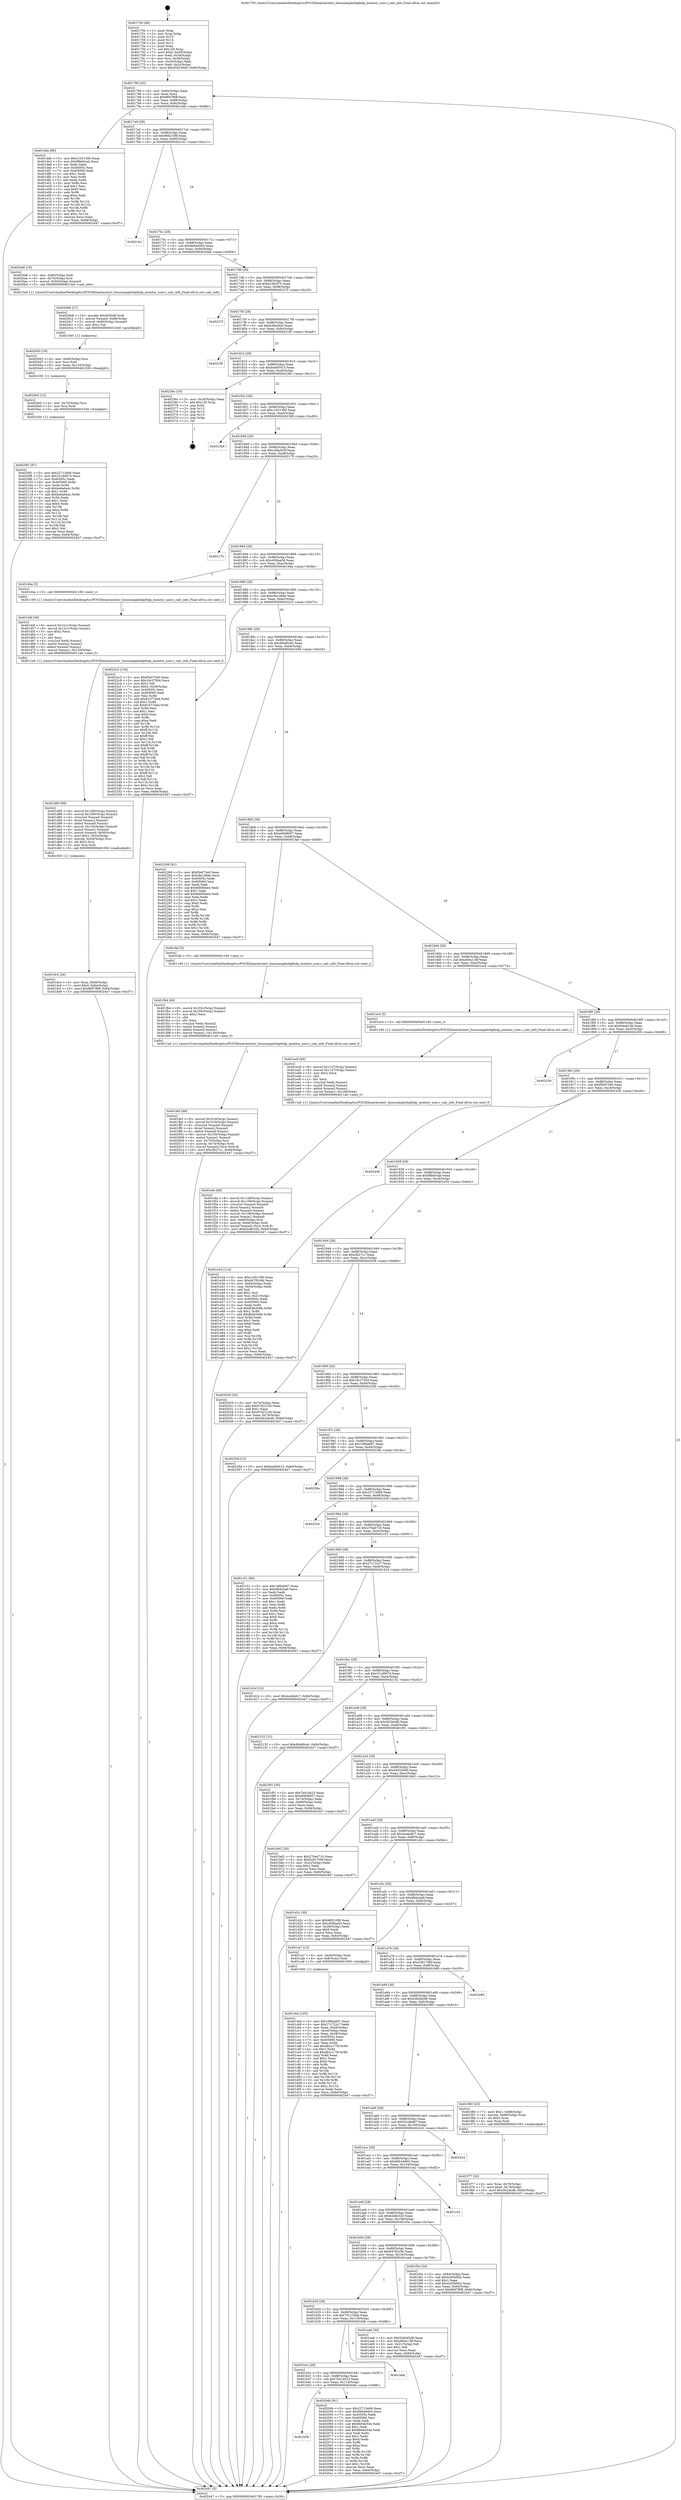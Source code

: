 digraph "0x401750" {
  label = "0x401750 (/mnt/c/Users/mathe/Desktop/tcc/POCII/binaries/extr_linuxsamplesbpfxdp_monitor_user.c_calc_info_Final-ollvm.out::main(0))"
  labelloc = "t"
  node[shape=record]

  Entry [label="",width=0.3,height=0.3,shape=circle,fillcolor=black,style=filled]
  "0x401780" [label="{
     0x401780 [32]\l
     | [instrs]\l
     &nbsp;&nbsp;0x401780 \<+6\>: mov -0x84(%rbp),%eax\l
     &nbsp;&nbsp;0x401786 \<+2\>: mov %eax,%ecx\l
     &nbsp;&nbsp;0x401788 \<+6\>: sub $0x9697f6ff,%ecx\l
     &nbsp;&nbsp;0x40178e \<+6\>: mov %eax,-0x88(%rbp)\l
     &nbsp;&nbsp;0x401794 \<+6\>: mov %ecx,-0x8c(%rbp)\l
     &nbsp;&nbsp;0x40179a \<+6\>: je 0000000000401dde \<main+0x68e\>\l
  }"]
  "0x401dde" [label="{
     0x401dde [86]\l
     | [instrs]\l
     &nbsp;&nbsp;0x401dde \<+5\>: mov $0xc1b51390,%eax\l
     &nbsp;&nbsp;0x401de3 \<+5\>: mov $0xf9bb0cab,%ecx\l
     &nbsp;&nbsp;0x401de8 \<+2\>: xor %edx,%edx\l
     &nbsp;&nbsp;0x401dea \<+7\>: mov 0x40505c,%esi\l
     &nbsp;&nbsp;0x401df1 \<+7\>: mov 0x405060,%edi\l
     &nbsp;&nbsp;0x401df8 \<+3\>: sub $0x1,%edx\l
     &nbsp;&nbsp;0x401dfb \<+3\>: mov %esi,%r8d\l
     &nbsp;&nbsp;0x401dfe \<+3\>: add %edx,%r8d\l
     &nbsp;&nbsp;0x401e01 \<+4\>: imul %r8d,%esi\l
     &nbsp;&nbsp;0x401e05 \<+3\>: and $0x1,%esi\l
     &nbsp;&nbsp;0x401e08 \<+3\>: cmp $0x0,%esi\l
     &nbsp;&nbsp;0x401e0b \<+4\>: sete %r9b\l
     &nbsp;&nbsp;0x401e0f \<+3\>: cmp $0xa,%edi\l
     &nbsp;&nbsp;0x401e12 \<+4\>: setl %r10b\l
     &nbsp;&nbsp;0x401e16 \<+3\>: mov %r9b,%r11b\l
     &nbsp;&nbsp;0x401e19 \<+3\>: and %r10b,%r11b\l
     &nbsp;&nbsp;0x401e1c \<+3\>: xor %r10b,%r9b\l
     &nbsp;&nbsp;0x401e1f \<+3\>: or %r9b,%r11b\l
     &nbsp;&nbsp;0x401e22 \<+4\>: test $0x1,%r11b\l
     &nbsp;&nbsp;0x401e26 \<+3\>: cmovne %ecx,%eax\l
     &nbsp;&nbsp;0x401e29 \<+6\>: mov %eax,-0x84(%rbp)\l
     &nbsp;&nbsp;0x401e2f \<+5\>: jmp 0000000000402447 \<main+0xcf7\>\l
  }"]
  "0x4017a0" [label="{
     0x4017a0 [28]\l
     | [instrs]\l
     &nbsp;&nbsp;0x4017a0 \<+5\>: jmp 00000000004017a5 \<main+0x55\>\l
     &nbsp;&nbsp;0x4017a5 \<+6\>: mov -0x88(%rbp),%eax\l
     &nbsp;&nbsp;0x4017ab \<+5\>: sub $0x96f210f8,%eax\l
     &nbsp;&nbsp;0x4017b0 \<+6\>: mov %eax,-0x90(%rbp)\l
     &nbsp;&nbsp;0x4017b6 \<+6\>: je 0000000000402161 \<main+0xa11\>\l
  }"]
  Exit [label="",width=0.3,height=0.3,shape=circle,fillcolor=black,style=filled,peripheries=2]
  "0x402161" [label="{
     0x402161\l
  }", style=dashed]
  "0x4017bc" [label="{
     0x4017bc [28]\l
     | [instrs]\l
     &nbsp;&nbsp;0x4017bc \<+5\>: jmp 00000000004017c1 \<main+0x71\>\l
     &nbsp;&nbsp;0x4017c1 \<+6\>: mov -0x88(%rbp),%eax\l
     &nbsp;&nbsp;0x4017c7 \<+5\>: sub $0x9e64d404,%eax\l
     &nbsp;&nbsp;0x4017cc \<+6\>: mov %eax,-0x94(%rbp)\l
     &nbsp;&nbsp;0x4017d2 \<+6\>: je 00000000004020a6 \<main+0x956\>\l
  }"]
  "0x4020f1" [label="{
     0x4020f1 [97]\l
     | [instrs]\l
     &nbsp;&nbsp;0x4020f1 \<+5\>: mov $0x22713e99,%eax\l
     &nbsp;&nbsp;0x4020f6 \<+5\>: mov $0x331d0674,%ecx\l
     &nbsp;&nbsp;0x4020fb \<+7\>: mov 0x40505c,%edx\l
     &nbsp;&nbsp;0x402102 \<+8\>: mov 0x405060,%r8d\l
     &nbsp;&nbsp;0x40210a \<+3\>: mov %edx,%r9d\l
     &nbsp;&nbsp;0x40210d \<+7\>: sub $0xbe6a6a4c,%r9d\l
     &nbsp;&nbsp;0x402114 \<+4\>: sub $0x1,%r9d\l
     &nbsp;&nbsp;0x402118 \<+7\>: add $0xbe6a6a4c,%r9d\l
     &nbsp;&nbsp;0x40211f \<+4\>: imul %r9d,%edx\l
     &nbsp;&nbsp;0x402123 \<+3\>: and $0x1,%edx\l
     &nbsp;&nbsp;0x402126 \<+3\>: cmp $0x0,%edx\l
     &nbsp;&nbsp;0x402129 \<+4\>: sete %r10b\l
     &nbsp;&nbsp;0x40212d \<+4\>: cmp $0xa,%r8d\l
     &nbsp;&nbsp;0x402131 \<+4\>: setl %r11b\l
     &nbsp;&nbsp;0x402135 \<+3\>: mov %r10b,%bl\l
     &nbsp;&nbsp;0x402138 \<+3\>: and %r11b,%bl\l
     &nbsp;&nbsp;0x40213b \<+3\>: xor %r11b,%r10b\l
     &nbsp;&nbsp;0x40213e \<+3\>: or %r10b,%bl\l
     &nbsp;&nbsp;0x402141 \<+3\>: test $0x1,%bl\l
     &nbsp;&nbsp;0x402144 \<+3\>: cmovne %ecx,%eax\l
     &nbsp;&nbsp;0x402147 \<+6\>: mov %eax,-0x84(%rbp)\l
     &nbsp;&nbsp;0x40214d \<+5\>: jmp 0000000000402447 \<main+0xcf7\>\l
  }"]
  "0x4020a6" [label="{
     0x4020a6 [18]\l
     | [instrs]\l
     &nbsp;&nbsp;0x4020a6 \<+4\>: mov -0x60(%rbp),%rdi\l
     &nbsp;&nbsp;0x4020aa \<+4\>: mov -0x70(%rbp),%rsi\l
     &nbsp;&nbsp;0x4020ae \<+5\>: movsd -0x50(%rbp),%xmm0\l
     &nbsp;&nbsp;0x4020b3 \<+5\>: call 00000000004013e0 \<calc_info\>\l
     | [calls]\l
     &nbsp;&nbsp;0x4013e0 \{1\} (/mnt/c/Users/mathe/Desktop/tcc/POCII/binaries/extr_linuxsamplesbpfxdp_monitor_user.c_calc_info_Final-ollvm.out::calc_info)\l
  }"]
  "0x4017d8" [label="{
     0x4017d8 [28]\l
     | [instrs]\l
     &nbsp;&nbsp;0x4017d8 \<+5\>: jmp 00000000004017dd \<main+0x8d\>\l
     &nbsp;&nbsp;0x4017dd \<+6\>: mov -0x88(%rbp),%eax\l
     &nbsp;&nbsp;0x4017e3 \<+5\>: sub $0xb23b2f75,%eax\l
     &nbsp;&nbsp;0x4017e8 \<+6\>: mov %eax,-0x98(%rbp)\l
     &nbsp;&nbsp;0x4017ee \<+6\>: je 000000000040237f \<main+0xc2f\>\l
  }"]
  "0x4020e5" [label="{
     0x4020e5 [12]\l
     | [instrs]\l
     &nbsp;&nbsp;0x4020e5 \<+4\>: mov -0x70(%rbp),%rsi\l
     &nbsp;&nbsp;0x4020e9 \<+3\>: mov %rsi,%rdi\l
     &nbsp;&nbsp;0x4020ec \<+5\>: call 0000000000401030 \<free@plt\>\l
     | [calls]\l
     &nbsp;&nbsp;0x401030 \{1\} (unknown)\l
  }"]
  "0x40237f" [label="{
     0x40237f\l
  }", style=dashed]
  "0x4017f4" [label="{
     0x4017f4 [28]\l
     | [instrs]\l
     &nbsp;&nbsp;0x4017f4 \<+5\>: jmp 00000000004017f9 \<main+0xa9\>\l
     &nbsp;&nbsp;0x4017f9 \<+6\>: mov -0x88(%rbp),%eax\l
     &nbsp;&nbsp;0x4017ff \<+5\>: sub $0xb36ec82e,%eax\l
     &nbsp;&nbsp;0x401804 \<+6\>: mov %eax,-0x9c(%rbp)\l
     &nbsp;&nbsp;0x40180a \<+6\>: je 00000000004021f9 \<main+0xaa9\>\l
  }"]
  "0x4020d3" [label="{
     0x4020d3 [18]\l
     | [instrs]\l
     &nbsp;&nbsp;0x4020d3 \<+4\>: mov -0x60(%rbp),%rsi\l
     &nbsp;&nbsp;0x4020d7 \<+3\>: mov %rsi,%rdi\l
     &nbsp;&nbsp;0x4020da \<+6\>: mov %eax,-0x134(%rbp)\l
     &nbsp;&nbsp;0x4020e0 \<+5\>: call 0000000000401030 \<free@plt\>\l
     | [calls]\l
     &nbsp;&nbsp;0x401030 \{1\} (unknown)\l
  }"]
  "0x4021f9" [label="{
     0x4021f9\l
  }", style=dashed]
  "0x401810" [label="{
     0x401810 [28]\l
     | [instrs]\l
     &nbsp;&nbsp;0x401810 \<+5\>: jmp 0000000000401815 \<main+0xc5\>\l
     &nbsp;&nbsp;0x401815 \<+6\>: mov -0x88(%rbp),%eax\l
     &nbsp;&nbsp;0x40181b \<+5\>: sub $0xba400415,%eax\l
     &nbsp;&nbsp;0x401820 \<+6\>: mov %eax,-0xa0(%rbp)\l
     &nbsp;&nbsp;0x401826 \<+6\>: je 000000000040236c \<main+0xc1c\>\l
  }"]
  "0x4020b8" [label="{
     0x4020b8 [27]\l
     | [instrs]\l
     &nbsp;&nbsp;0x4020b8 \<+10\>: movabs $0x4030d6,%rdi\l
     &nbsp;&nbsp;0x4020c2 \<+5\>: movsd %xmm0,-0x80(%rbp)\l
     &nbsp;&nbsp;0x4020c7 \<+5\>: movsd -0x80(%rbp),%xmm0\l
     &nbsp;&nbsp;0x4020cc \<+2\>: mov $0x1,%al\l
     &nbsp;&nbsp;0x4020ce \<+5\>: call 0000000000401040 \<printf@plt\>\l
     | [calls]\l
     &nbsp;&nbsp;0x401040 \{1\} (unknown)\l
  }"]
  "0x40236c" [label="{
     0x40236c [19]\l
     | [instrs]\l
     &nbsp;&nbsp;0x40236c \<+3\>: mov -0x30(%rbp),%eax\l
     &nbsp;&nbsp;0x40236f \<+7\>: add $0x120,%rsp\l
     &nbsp;&nbsp;0x402376 \<+1\>: pop %rbx\l
     &nbsp;&nbsp;0x402377 \<+2\>: pop %r12\l
     &nbsp;&nbsp;0x402379 \<+2\>: pop %r14\l
     &nbsp;&nbsp;0x40237b \<+2\>: pop %r15\l
     &nbsp;&nbsp;0x40237d \<+1\>: pop %rbp\l
     &nbsp;&nbsp;0x40237e \<+1\>: ret\l
  }"]
  "0x40182c" [label="{
     0x40182c [28]\l
     | [instrs]\l
     &nbsp;&nbsp;0x40182c \<+5\>: jmp 0000000000401831 \<main+0xe1\>\l
     &nbsp;&nbsp;0x401831 \<+6\>: mov -0x88(%rbp),%eax\l
     &nbsp;&nbsp;0x401837 \<+5\>: sub $0xc1b51390,%eax\l
     &nbsp;&nbsp;0x40183c \<+6\>: mov %eax,-0xa4(%rbp)\l
     &nbsp;&nbsp;0x401842 \<+6\>: je 00000000004023b9 \<main+0xc69\>\l
  }"]
  "0x401b58" [label="{
     0x401b58\l
  }", style=dashed]
  "0x4023b9" [label="{
     0x4023b9\l
  }", style=dashed]
  "0x401848" [label="{
     0x401848 [28]\l
     | [instrs]\l
     &nbsp;&nbsp;0x401848 \<+5\>: jmp 000000000040184d \<main+0xfd\>\l
     &nbsp;&nbsp;0x40184d \<+6\>: mov -0x88(%rbp),%eax\l
     &nbsp;&nbsp;0x401853 \<+5\>: sub $0xc46a3e3f,%eax\l
     &nbsp;&nbsp;0x401858 \<+6\>: mov %eax,-0xa8(%rbp)\l
     &nbsp;&nbsp;0x40185e \<+6\>: je 0000000000402170 \<main+0xa20\>\l
  }"]
  "0x40204b" [label="{
     0x40204b [91]\l
     | [instrs]\l
     &nbsp;&nbsp;0x40204b \<+5\>: mov $0x22713e99,%eax\l
     &nbsp;&nbsp;0x402050 \<+5\>: mov $0x9e64d404,%ecx\l
     &nbsp;&nbsp;0x402055 \<+7\>: mov 0x40505c,%edx\l
     &nbsp;&nbsp;0x40205c \<+7\>: mov 0x405060,%esi\l
     &nbsp;&nbsp;0x402063 \<+2\>: mov %edx,%edi\l
     &nbsp;&nbsp;0x402065 \<+6\>: sub $0x6b64b544,%edi\l
     &nbsp;&nbsp;0x40206b \<+3\>: sub $0x1,%edi\l
     &nbsp;&nbsp;0x40206e \<+6\>: add $0x6b64b544,%edi\l
     &nbsp;&nbsp;0x402074 \<+3\>: imul %edi,%edx\l
     &nbsp;&nbsp;0x402077 \<+3\>: and $0x1,%edx\l
     &nbsp;&nbsp;0x40207a \<+3\>: cmp $0x0,%edx\l
     &nbsp;&nbsp;0x40207d \<+4\>: sete %r8b\l
     &nbsp;&nbsp;0x402081 \<+3\>: cmp $0xa,%esi\l
     &nbsp;&nbsp;0x402084 \<+4\>: setl %r9b\l
     &nbsp;&nbsp;0x402088 \<+3\>: mov %r8b,%r10b\l
     &nbsp;&nbsp;0x40208b \<+3\>: and %r9b,%r10b\l
     &nbsp;&nbsp;0x40208e \<+3\>: xor %r9b,%r8b\l
     &nbsp;&nbsp;0x402091 \<+3\>: or %r8b,%r10b\l
     &nbsp;&nbsp;0x402094 \<+4\>: test $0x1,%r10b\l
     &nbsp;&nbsp;0x402098 \<+3\>: cmovne %ecx,%eax\l
     &nbsp;&nbsp;0x40209b \<+6\>: mov %eax,-0x84(%rbp)\l
     &nbsp;&nbsp;0x4020a1 \<+5\>: jmp 0000000000402447 \<main+0xcf7\>\l
  }"]
  "0x402170" [label="{
     0x402170\l
  }", style=dashed]
  "0x401864" [label="{
     0x401864 [28]\l
     | [instrs]\l
     &nbsp;&nbsp;0x401864 \<+5\>: jmp 0000000000401869 \<main+0x119\>\l
     &nbsp;&nbsp;0x401869 \<+6\>: mov -0x88(%rbp),%eax\l
     &nbsp;&nbsp;0x40186f \<+5\>: sub $0xc658aa5d,%eax\l
     &nbsp;&nbsp;0x401874 \<+6\>: mov %eax,-0xac(%rbp)\l
     &nbsp;&nbsp;0x40187a \<+6\>: je 0000000000401d4a \<main+0x5fa\>\l
  }"]
  "0x401b3c" [label="{
     0x401b3c [28]\l
     | [instrs]\l
     &nbsp;&nbsp;0x401b3c \<+5\>: jmp 0000000000401b41 \<main+0x3f1\>\l
     &nbsp;&nbsp;0x401b41 \<+6\>: mov -0x88(%rbp),%eax\l
     &nbsp;&nbsp;0x401b47 \<+5\>: sub $0x7b41d423,%eax\l
     &nbsp;&nbsp;0x401b4c \<+6\>: mov %eax,-0x114(%rbp)\l
     &nbsp;&nbsp;0x401b52 \<+6\>: je 000000000040204b \<main+0x8fb\>\l
  }"]
  "0x401d4a" [label="{
     0x401d4a [5]\l
     | [instrs]\l
     &nbsp;&nbsp;0x401d4a \<+5\>: call 0000000000401160 \<next_i\>\l
     | [calls]\l
     &nbsp;&nbsp;0x401160 \{1\} (/mnt/c/Users/mathe/Desktop/tcc/POCII/binaries/extr_linuxsamplesbpfxdp_monitor_user.c_calc_info_Final-ollvm.out::next_i)\l
  }"]
  "0x401880" [label="{
     0x401880 [28]\l
     | [instrs]\l
     &nbsp;&nbsp;0x401880 \<+5\>: jmp 0000000000401885 \<main+0x135\>\l
     &nbsp;&nbsp;0x401885 \<+6\>: mov -0x88(%rbp),%eax\l
     &nbsp;&nbsp;0x40188b \<+5\>: sub $0xc9a1d8de,%eax\l
     &nbsp;&nbsp;0x401890 \<+6\>: mov %eax,-0xb0(%rbp)\l
     &nbsp;&nbsp;0x401896 \<+6\>: je 00000000004022c3 \<main+0xb73\>\l
  }"]
  "0x401bdb" [label="{
     0x401bdb\l
  }", style=dashed]
  "0x4022c3" [label="{
     0x4022c3 [154]\l
     | [instrs]\l
     &nbsp;&nbsp;0x4022c3 \<+5\>: mov $0xf5e075e0,%eax\l
     &nbsp;&nbsp;0x4022c8 \<+5\>: mov $0x16c37504,%ecx\l
     &nbsp;&nbsp;0x4022cd \<+2\>: mov $0x1,%dl\l
     &nbsp;&nbsp;0x4022cf \<+7\>: movl $0x0,-0x30(%rbp)\l
     &nbsp;&nbsp;0x4022d6 \<+7\>: mov 0x40505c,%esi\l
     &nbsp;&nbsp;0x4022dd \<+7\>: mov 0x405060,%edi\l
     &nbsp;&nbsp;0x4022e4 \<+3\>: mov %esi,%r8d\l
     &nbsp;&nbsp;0x4022e7 \<+7\>: add $0x81077ebd,%r8d\l
     &nbsp;&nbsp;0x4022ee \<+4\>: sub $0x1,%r8d\l
     &nbsp;&nbsp;0x4022f2 \<+7\>: sub $0x81077ebd,%r8d\l
     &nbsp;&nbsp;0x4022f9 \<+4\>: imul %r8d,%esi\l
     &nbsp;&nbsp;0x4022fd \<+3\>: and $0x1,%esi\l
     &nbsp;&nbsp;0x402300 \<+3\>: cmp $0x0,%esi\l
     &nbsp;&nbsp;0x402303 \<+4\>: sete %r9b\l
     &nbsp;&nbsp;0x402307 \<+3\>: cmp $0xa,%edi\l
     &nbsp;&nbsp;0x40230a \<+4\>: setl %r10b\l
     &nbsp;&nbsp;0x40230e \<+3\>: mov %r9b,%r11b\l
     &nbsp;&nbsp;0x402311 \<+4\>: xor $0xff,%r11b\l
     &nbsp;&nbsp;0x402315 \<+3\>: mov %r10b,%bl\l
     &nbsp;&nbsp;0x402318 \<+3\>: xor $0xff,%bl\l
     &nbsp;&nbsp;0x40231b \<+3\>: xor $0x1,%dl\l
     &nbsp;&nbsp;0x40231e \<+3\>: mov %r11b,%r14b\l
     &nbsp;&nbsp;0x402321 \<+4\>: and $0xff,%r14b\l
     &nbsp;&nbsp;0x402325 \<+3\>: and %dl,%r9b\l
     &nbsp;&nbsp;0x402328 \<+3\>: mov %bl,%r15b\l
     &nbsp;&nbsp;0x40232b \<+4\>: and $0xff,%r15b\l
     &nbsp;&nbsp;0x40232f \<+3\>: and %dl,%r10b\l
     &nbsp;&nbsp;0x402332 \<+3\>: or %r9b,%r14b\l
     &nbsp;&nbsp;0x402335 \<+3\>: or %r10b,%r15b\l
     &nbsp;&nbsp;0x402338 \<+3\>: xor %r15b,%r14b\l
     &nbsp;&nbsp;0x40233b \<+3\>: or %bl,%r11b\l
     &nbsp;&nbsp;0x40233e \<+4\>: xor $0xff,%r11b\l
     &nbsp;&nbsp;0x402342 \<+3\>: or $0x1,%dl\l
     &nbsp;&nbsp;0x402345 \<+3\>: and %dl,%r11b\l
     &nbsp;&nbsp;0x402348 \<+3\>: or %r11b,%r14b\l
     &nbsp;&nbsp;0x40234b \<+4\>: test $0x1,%r14b\l
     &nbsp;&nbsp;0x40234f \<+3\>: cmovne %ecx,%eax\l
     &nbsp;&nbsp;0x402352 \<+6\>: mov %eax,-0x84(%rbp)\l
     &nbsp;&nbsp;0x402358 \<+5\>: jmp 0000000000402447 \<main+0xcf7\>\l
  }"]
  "0x40189c" [label="{
     0x40189c [28]\l
     | [instrs]\l
     &nbsp;&nbsp;0x40189c \<+5\>: jmp 00000000004018a1 \<main+0x151\>\l
     &nbsp;&nbsp;0x4018a1 \<+6\>: mov -0x88(%rbp),%eax\l
     &nbsp;&nbsp;0x4018a7 \<+5\>: sub $0xd64d0cdc,%eax\l
     &nbsp;&nbsp;0x4018ac \<+6\>: mov %eax,-0xb4(%rbp)\l
     &nbsp;&nbsp;0x4018b2 \<+6\>: je 0000000000402268 \<main+0xb18\>\l
  }"]
  "0x401fe5" [label="{
     0x401fe5 [68]\l
     | [instrs]\l
     &nbsp;&nbsp;0x401fe5 \<+8\>: movsd 0x101b(%rip),%xmm1\l
     &nbsp;&nbsp;0x401fed \<+8\>: movsd 0x101b(%rip),%xmm2\l
     &nbsp;&nbsp;0x401ff5 \<+4\>: cvtss2sd %xmm0,%xmm0\l
     &nbsp;&nbsp;0x401ff9 \<+4\>: divsd %xmm2,%xmm0\l
     &nbsp;&nbsp;0x401ffd \<+4\>: addsd %xmm0,%xmm1\l
     &nbsp;&nbsp;0x402001 \<+8\>: movsd -0x130(%rbp),%xmm0\l
     &nbsp;&nbsp;0x402009 \<+4\>: mulsd %xmm1,%xmm0\l
     &nbsp;&nbsp;0x40200d \<+4\>: mov -0x70(%rbp),%rsi\l
     &nbsp;&nbsp;0x402011 \<+4\>: movslq -0x74(%rbp),%rdi\l
     &nbsp;&nbsp;0x402015 \<+5\>: movsd %xmm0,(%rsi,%rdi,8)\l
     &nbsp;&nbsp;0x40201a \<+10\>: movl $0xcfb27c1,-0x84(%rbp)\l
     &nbsp;&nbsp;0x402024 \<+5\>: jmp 0000000000402447 \<main+0xcf7\>\l
  }"]
  "0x402268" [label="{
     0x402268 [91]\l
     | [instrs]\l
     &nbsp;&nbsp;0x402268 \<+5\>: mov $0xf5e075e0,%eax\l
     &nbsp;&nbsp;0x40226d \<+5\>: mov $0xc9a1d8de,%ecx\l
     &nbsp;&nbsp;0x402272 \<+7\>: mov 0x40505c,%edx\l
     &nbsp;&nbsp;0x402279 \<+7\>: mov 0x405060,%esi\l
     &nbsp;&nbsp;0x402280 \<+2\>: mov %edx,%edi\l
     &nbsp;&nbsp;0x402282 \<+6\>: sub $0x6d000ee4,%edi\l
     &nbsp;&nbsp;0x402288 \<+3\>: sub $0x1,%edi\l
     &nbsp;&nbsp;0x40228b \<+6\>: add $0x6d000ee4,%edi\l
     &nbsp;&nbsp;0x402291 \<+3\>: imul %edi,%edx\l
     &nbsp;&nbsp;0x402294 \<+3\>: and $0x1,%edx\l
     &nbsp;&nbsp;0x402297 \<+3\>: cmp $0x0,%edx\l
     &nbsp;&nbsp;0x40229a \<+4\>: sete %r8b\l
     &nbsp;&nbsp;0x40229e \<+3\>: cmp $0xa,%esi\l
     &nbsp;&nbsp;0x4022a1 \<+4\>: setl %r9b\l
     &nbsp;&nbsp;0x4022a5 \<+3\>: mov %r8b,%r10b\l
     &nbsp;&nbsp;0x4022a8 \<+3\>: and %r9b,%r10b\l
     &nbsp;&nbsp;0x4022ab \<+3\>: xor %r9b,%r8b\l
     &nbsp;&nbsp;0x4022ae \<+3\>: or %r8b,%r10b\l
     &nbsp;&nbsp;0x4022b1 \<+4\>: test $0x1,%r10b\l
     &nbsp;&nbsp;0x4022b5 \<+3\>: cmovne %ecx,%eax\l
     &nbsp;&nbsp;0x4022b8 \<+6\>: mov %eax,-0x84(%rbp)\l
     &nbsp;&nbsp;0x4022be \<+5\>: jmp 0000000000402447 \<main+0xcf7\>\l
  }"]
  "0x4018b8" [label="{
     0x4018b8 [28]\l
     | [instrs]\l
     &nbsp;&nbsp;0x4018b8 \<+5\>: jmp 00000000004018bd \<main+0x16d\>\l
     &nbsp;&nbsp;0x4018bd \<+6\>: mov -0x88(%rbp),%eax\l
     &nbsp;&nbsp;0x4018c3 \<+5\>: sub $0xe0608057,%eax\l
     &nbsp;&nbsp;0x4018c8 \<+6\>: mov %eax,-0xb8(%rbp)\l
     &nbsp;&nbsp;0x4018ce \<+6\>: je 0000000000401faf \<main+0x85f\>\l
  }"]
  "0x401fb4" [label="{
     0x401fb4 [49]\l
     | [instrs]\l
     &nbsp;&nbsp;0x401fb4 \<+8\>: movsd 0x105c(%rip),%xmm0\l
     &nbsp;&nbsp;0x401fbc \<+8\>: movsd 0x105c(%rip),%xmm1\l
     &nbsp;&nbsp;0x401fc4 \<+5\>: mov $0x2,%ecx\l
     &nbsp;&nbsp;0x401fc9 \<+1\>: cltd\l
     &nbsp;&nbsp;0x401fca \<+2\>: idiv %ecx\l
     &nbsp;&nbsp;0x401fcc \<+4\>: cvtsi2sd %edx,%xmm2\l
     &nbsp;&nbsp;0x401fd0 \<+4\>: mulsd %xmm2,%xmm1\l
     &nbsp;&nbsp;0x401fd4 \<+4\>: addsd %xmm0,%xmm1\l
     &nbsp;&nbsp;0x401fd8 \<+8\>: movsd %xmm1,-0x130(%rbp)\l
     &nbsp;&nbsp;0x401fe0 \<+5\>: call 00000000004011a0 \<next_f\>\l
     | [calls]\l
     &nbsp;&nbsp;0x4011a0 \{1\} (/mnt/c/Users/mathe/Desktop/tcc/POCII/binaries/extr_linuxsamplesbpfxdp_monitor_user.c_calc_info_Final-ollvm.out::next_f)\l
  }"]
  "0x401faf" [label="{
     0x401faf [5]\l
     | [instrs]\l
     &nbsp;&nbsp;0x401faf \<+5\>: call 0000000000401160 \<next_i\>\l
     | [calls]\l
     &nbsp;&nbsp;0x401160 \{1\} (/mnt/c/Users/mathe/Desktop/tcc/POCII/binaries/extr_linuxsamplesbpfxdp_monitor_user.c_calc_info_Final-ollvm.out::next_i)\l
  }"]
  "0x4018d4" [label="{
     0x4018d4 [28]\l
     | [instrs]\l
     &nbsp;&nbsp;0x4018d4 \<+5\>: jmp 00000000004018d9 \<main+0x189\>\l
     &nbsp;&nbsp;0x4018d9 \<+6\>: mov -0x88(%rbp),%eax\l
     &nbsp;&nbsp;0x4018df \<+5\>: sub $0xe60a118f,%eax\l
     &nbsp;&nbsp;0x4018e4 \<+6\>: mov %eax,-0xbc(%rbp)\l
     &nbsp;&nbsp;0x4018ea \<+6\>: je 0000000000401ec4 \<main+0x774\>\l
  }"]
  "0x401f77" [label="{
     0x401f77 [26]\l
     | [instrs]\l
     &nbsp;&nbsp;0x401f77 \<+4\>: mov %rax,-0x70(%rbp)\l
     &nbsp;&nbsp;0x401f7b \<+7\>: movl $0x0,-0x74(%rbp)\l
     &nbsp;&nbsp;0x401f82 \<+10\>: movl $0x3fc2dcd9,-0x84(%rbp)\l
     &nbsp;&nbsp;0x401f8c \<+5\>: jmp 0000000000402447 \<main+0xcf7\>\l
  }"]
  "0x401ec4" [label="{
     0x401ec4 [5]\l
     | [instrs]\l
     &nbsp;&nbsp;0x401ec4 \<+5\>: call 0000000000401160 \<next_i\>\l
     | [calls]\l
     &nbsp;&nbsp;0x401160 \{1\} (/mnt/c/Users/mathe/Desktop/tcc/POCII/binaries/extr_linuxsamplesbpfxdp_monitor_user.c_calc_info_Final-ollvm.out::next_i)\l
  }"]
  "0x4018f0" [label="{
     0x4018f0 [28]\l
     | [instrs]\l
     &nbsp;&nbsp;0x4018f0 \<+5\>: jmp 00000000004018f5 \<main+0x1a5\>\l
     &nbsp;&nbsp;0x4018f5 \<+6\>: mov -0x88(%rbp),%eax\l
     &nbsp;&nbsp;0x4018fb \<+5\>: sub $0xf44e614b,%eax\l
     &nbsp;&nbsp;0x401900 \<+6\>: mov %eax,-0xc0(%rbp)\l
     &nbsp;&nbsp;0x401906 \<+6\>: je 0000000000402259 \<main+0xb09\>\l
  }"]
  "0x401efa" [label="{
     0x401efa [68]\l
     | [instrs]\l
     &nbsp;&nbsp;0x401efa \<+8\>: movsd 0x1106(%rip),%xmm1\l
     &nbsp;&nbsp;0x401f02 \<+8\>: movsd 0x1106(%rip),%xmm2\l
     &nbsp;&nbsp;0x401f0a \<+4\>: cvtss2sd %xmm0,%xmm0\l
     &nbsp;&nbsp;0x401f0e \<+4\>: divsd %xmm2,%xmm0\l
     &nbsp;&nbsp;0x401f12 \<+4\>: addsd %xmm0,%xmm1\l
     &nbsp;&nbsp;0x401f16 \<+8\>: movsd -0x128(%rbp),%xmm0\l
     &nbsp;&nbsp;0x401f1e \<+4\>: mulsd %xmm1,%xmm0\l
     &nbsp;&nbsp;0x401f22 \<+4\>: mov -0x60(%rbp),%rsi\l
     &nbsp;&nbsp;0x401f26 \<+4\>: movslq -0x64(%rbp),%rdi\l
     &nbsp;&nbsp;0x401f2a \<+5\>: movsd %xmm0,(%rsi,%rdi,8)\l
     &nbsp;&nbsp;0x401f2f \<+10\>: movl $0x62d8c320,-0x84(%rbp)\l
     &nbsp;&nbsp;0x401f39 \<+5\>: jmp 0000000000402447 \<main+0xcf7\>\l
  }"]
  "0x402259" [label="{
     0x402259\l
  }", style=dashed]
  "0x40190c" [label="{
     0x40190c [28]\l
     | [instrs]\l
     &nbsp;&nbsp;0x40190c \<+5\>: jmp 0000000000401911 \<main+0x1c1\>\l
     &nbsp;&nbsp;0x401911 \<+6\>: mov -0x88(%rbp),%eax\l
     &nbsp;&nbsp;0x401917 \<+5\>: sub $0xf5e075e0,%eax\l
     &nbsp;&nbsp;0x40191c \<+6\>: mov %eax,-0xc4(%rbp)\l
     &nbsp;&nbsp;0x401922 \<+6\>: je 0000000000402436 \<main+0xce6\>\l
  }"]
  "0x401ec9" [label="{
     0x401ec9 [49]\l
     | [instrs]\l
     &nbsp;&nbsp;0x401ec9 \<+8\>: movsd 0x1147(%rip),%xmm0\l
     &nbsp;&nbsp;0x401ed1 \<+8\>: movsd 0x1147(%rip),%xmm1\l
     &nbsp;&nbsp;0x401ed9 \<+5\>: mov $0x2,%ecx\l
     &nbsp;&nbsp;0x401ede \<+1\>: cltd\l
     &nbsp;&nbsp;0x401edf \<+2\>: idiv %ecx\l
     &nbsp;&nbsp;0x401ee1 \<+4\>: cvtsi2sd %edx,%xmm2\l
     &nbsp;&nbsp;0x401ee5 \<+4\>: mulsd %xmm2,%xmm1\l
     &nbsp;&nbsp;0x401ee9 \<+4\>: addsd %xmm0,%xmm1\l
     &nbsp;&nbsp;0x401eed \<+8\>: movsd %xmm1,-0x128(%rbp)\l
     &nbsp;&nbsp;0x401ef5 \<+5\>: call 00000000004011a0 \<next_f\>\l
     | [calls]\l
     &nbsp;&nbsp;0x4011a0 \{1\} (/mnt/c/Users/mathe/Desktop/tcc/POCII/binaries/extr_linuxsamplesbpfxdp_monitor_user.c_calc_info_Final-ollvm.out::next_f)\l
  }"]
  "0x402436" [label="{
     0x402436\l
  }", style=dashed]
  "0x401928" [label="{
     0x401928 [28]\l
     | [instrs]\l
     &nbsp;&nbsp;0x401928 \<+5\>: jmp 000000000040192d \<main+0x1dd\>\l
     &nbsp;&nbsp;0x40192d \<+6\>: mov -0x88(%rbp),%eax\l
     &nbsp;&nbsp;0x401933 \<+5\>: sub $0xf9bb0cab,%eax\l
     &nbsp;&nbsp;0x401938 \<+6\>: mov %eax,-0xc8(%rbp)\l
     &nbsp;&nbsp;0x40193e \<+6\>: je 0000000000401e34 \<main+0x6e4\>\l
  }"]
  "0x401b20" [label="{
     0x401b20 [28]\l
     | [instrs]\l
     &nbsp;&nbsp;0x401b20 \<+5\>: jmp 0000000000401b25 \<main+0x3d5\>\l
     &nbsp;&nbsp;0x401b25 \<+6\>: mov -0x88(%rbp),%eax\l
     &nbsp;&nbsp;0x401b2b \<+5\>: sub $0x701133eb,%eax\l
     &nbsp;&nbsp;0x401b30 \<+6\>: mov %eax,-0x110(%rbp)\l
     &nbsp;&nbsp;0x401b36 \<+6\>: je 0000000000401bdb \<main+0x48b\>\l
  }"]
  "0x401e34" [label="{
     0x401e34 [114]\l
     | [instrs]\l
     &nbsp;&nbsp;0x401e34 \<+5\>: mov $0xc1b51390,%eax\l
     &nbsp;&nbsp;0x401e39 \<+5\>: mov $0x64782c0b,%ecx\l
     &nbsp;&nbsp;0x401e3e \<+3\>: mov -0x64(%rbp),%edx\l
     &nbsp;&nbsp;0x401e41 \<+3\>: cmp -0x54(%rbp),%edx\l
     &nbsp;&nbsp;0x401e44 \<+4\>: setl %sil\l
     &nbsp;&nbsp;0x401e48 \<+4\>: and $0x1,%sil\l
     &nbsp;&nbsp;0x401e4c \<+4\>: mov %sil,-0x21(%rbp)\l
     &nbsp;&nbsp;0x401e50 \<+7\>: mov 0x40505c,%edx\l
     &nbsp;&nbsp;0x401e57 \<+7\>: mov 0x405060,%edi\l
     &nbsp;&nbsp;0x401e5e \<+3\>: mov %edx,%r8d\l
     &nbsp;&nbsp;0x401e61 \<+7\>: sub $0xfb4b2b9b,%r8d\l
     &nbsp;&nbsp;0x401e68 \<+4\>: sub $0x1,%r8d\l
     &nbsp;&nbsp;0x401e6c \<+7\>: add $0xfb4b2b9b,%r8d\l
     &nbsp;&nbsp;0x401e73 \<+4\>: imul %r8d,%edx\l
     &nbsp;&nbsp;0x401e77 \<+3\>: and $0x1,%edx\l
     &nbsp;&nbsp;0x401e7a \<+3\>: cmp $0x0,%edx\l
     &nbsp;&nbsp;0x401e7d \<+4\>: sete %sil\l
     &nbsp;&nbsp;0x401e81 \<+3\>: cmp $0xa,%edi\l
     &nbsp;&nbsp;0x401e84 \<+4\>: setl %r9b\l
     &nbsp;&nbsp;0x401e88 \<+3\>: mov %sil,%r10b\l
     &nbsp;&nbsp;0x401e8b \<+3\>: and %r9b,%r10b\l
     &nbsp;&nbsp;0x401e8e \<+3\>: xor %r9b,%sil\l
     &nbsp;&nbsp;0x401e91 \<+3\>: or %sil,%r10b\l
     &nbsp;&nbsp;0x401e94 \<+4\>: test $0x1,%r10b\l
     &nbsp;&nbsp;0x401e98 \<+3\>: cmovne %ecx,%eax\l
     &nbsp;&nbsp;0x401e9b \<+6\>: mov %eax,-0x84(%rbp)\l
     &nbsp;&nbsp;0x401ea1 \<+5\>: jmp 0000000000402447 \<main+0xcf7\>\l
  }"]
  "0x401944" [label="{
     0x401944 [28]\l
     | [instrs]\l
     &nbsp;&nbsp;0x401944 \<+5\>: jmp 0000000000401949 \<main+0x1f9\>\l
     &nbsp;&nbsp;0x401949 \<+6\>: mov -0x88(%rbp),%eax\l
     &nbsp;&nbsp;0x40194f \<+5\>: sub $0xcfb27c1,%eax\l
     &nbsp;&nbsp;0x401954 \<+6\>: mov %eax,-0xcc(%rbp)\l
     &nbsp;&nbsp;0x40195a \<+6\>: je 0000000000402029 \<main+0x8d9\>\l
  }"]
  "0x401ea6" [label="{
     0x401ea6 [30]\l
     | [instrs]\l
     &nbsp;&nbsp;0x401ea6 \<+5\>: mov $0x52b0d2d9,%eax\l
     &nbsp;&nbsp;0x401eab \<+5\>: mov $0xe60a118f,%ecx\l
     &nbsp;&nbsp;0x401eb0 \<+3\>: mov -0x21(%rbp),%dl\l
     &nbsp;&nbsp;0x401eb3 \<+3\>: test $0x1,%dl\l
     &nbsp;&nbsp;0x401eb6 \<+3\>: cmovne %ecx,%eax\l
     &nbsp;&nbsp;0x401eb9 \<+6\>: mov %eax,-0x84(%rbp)\l
     &nbsp;&nbsp;0x401ebf \<+5\>: jmp 0000000000402447 \<main+0xcf7\>\l
  }"]
  "0x402029" [label="{
     0x402029 [34]\l
     | [instrs]\l
     &nbsp;&nbsp;0x402029 \<+3\>: mov -0x74(%rbp),%eax\l
     &nbsp;&nbsp;0x40202c \<+5\>: add $0x97d22145,%eax\l
     &nbsp;&nbsp;0x402031 \<+3\>: add $0x1,%eax\l
     &nbsp;&nbsp;0x402034 \<+5\>: sub $0x97d22145,%eax\l
     &nbsp;&nbsp;0x402039 \<+3\>: mov %eax,-0x74(%rbp)\l
     &nbsp;&nbsp;0x40203c \<+10\>: movl $0x3fc2dcd9,-0x84(%rbp)\l
     &nbsp;&nbsp;0x402046 \<+5\>: jmp 0000000000402447 \<main+0xcf7\>\l
  }"]
  "0x401960" [label="{
     0x401960 [28]\l
     | [instrs]\l
     &nbsp;&nbsp;0x401960 \<+5\>: jmp 0000000000401965 \<main+0x215\>\l
     &nbsp;&nbsp;0x401965 \<+6\>: mov -0x88(%rbp),%eax\l
     &nbsp;&nbsp;0x40196b \<+5\>: sub $0x16c37504,%eax\l
     &nbsp;&nbsp;0x401970 \<+6\>: mov %eax,-0xd0(%rbp)\l
     &nbsp;&nbsp;0x401976 \<+6\>: je 000000000040235d \<main+0xc0d\>\l
  }"]
  "0x401b04" [label="{
     0x401b04 [28]\l
     | [instrs]\l
     &nbsp;&nbsp;0x401b04 \<+5\>: jmp 0000000000401b09 \<main+0x3b9\>\l
     &nbsp;&nbsp;0x401b09 \<+6\>: mov -0x88(%rbp),%eax\l
     &nbsp;&nbsp;0x401b0f \<+5\>: sub $0x64782c0b,%eax\l
     &nbsp;&nbsp;0x401b14 \<+6\>: mov %eax,-0x10c(%rbp)\l
     &nbsp;&nbsp;0x401b1a \<+6\>: je 0000000000401ea6 \<main+0x756\>\l
  }"]
  "0x40235d" [label="{
     0x40235d [15]\l
     | [instrs]\l
     &nbsp;&nbsp;0x40235d \<+10\>: movl $0xba400415,-0x84(%rbp)\l
     &nbsp;&nbsp;0x402367 \<+5\>: jmp 0000000000402447 \<main+0xcf7\>\l
  }"]
  "0x40197c" [label="{
     0x40197c [28]\l
     | [instrs]\l
     &nbsp;&nbsp;0x40197c \<+5\>: jmp 0000000000401981 \<main+0x231\>\l
     &nbsp;&nbsp;0x401981 \<+6\>: mov -0x88(%rbp),%eax\l
     &nbsp;&nbsp;0x401987 \<+5\>: sub $0x198ba067,%eax\l
     &nbsp;&nbsp;0x40198c \<+6\>: mov %eax,-0xd4(%rbp)\l
     &nbsp;&nbsp;0x401992 \<+6\>: je 000000000040239a \<main+0xc4a\>\l
  }"]
  "0x401f3e" [label="{
     0x401f3e [34]\l
     | [instrs]\l
     &nbsp;&nbsp;0x401f3e \<+3\>: mov -0x64(%rbp),%eax\l
     &nbsp;&nbsp;0x401f41 \<+5\>: sub $0x4205b9d2,%eax\l
     &nbsp;&nbsp;0x401f46 \<+3\>: add $0x1,%eax\l
     &nbsp;&nbsp;0x401f49 \<+5\>: add $0x4205b9d2,%eax\l
     &nbsp;&nbsp;0x401f4e \<+3\>: mov %eax,-0x64(%rbp)\l
     &nbsp;&nbsp;0x401f51 \<+10\>: movl $0x9697f6ff,-0x84(%rbp)\l
     &nbsp;&nbsp;0x401f5b \<+5\>: jmp 0000000000402447 \<main+0xcf7\>\l
  }"]
  "0x40239a" [label="{
     0x40239a\l
  }", style=dashed]
  "0x401998" [label="{
     0x401998 [28]\l
     | [instrs]\l
     &nbsp;&nbsp;0x401998 \<+5\>: jmp 000000000040199d \<main+0x24d\>\l
     &nbsp;&nbsp;0x40199d \<+6\>: mov -0x88(%rbp),%eax\l
     &nbsp;&nbsp;0x4019a3 \<+5\>: sub $0x22713e99,%eax\l
     &nbsp;&nbsp;0x4019a8 \<+6\>: mov %eax,-0xd8(%rbp)\l
     &nbsp;&nbsp;0x4019ae \<+6\>: je 00000000004023c8 \<main+0xc78\>\l
  }"]
  "0x401ae8" [label="{
     0x401ae8 [28]\l
     | [instrs]\l
     &nbsp;&nbsp;0x401ae8 \<+5\>: jmp 0000000000401aed \<main+0x39d\>\l
     &nbsp;&nbsp;0x401aed \<+6\>: mov -0x88(%rbp),%eax\l
     &nbsp;&nbsp;0x401af3 \<+5\>: sub $0x62d8c320,%eax\l
     &nbsp;&nbsp;0x401af8 \<+6\>: mov %eax,-0x108(%rbp)\l
     &nbsp;&nbsp;0x401afe \<+6\>: je 0000000000401f3e \<main+0x7ee\>\l
  }"]
  "0x4023c8" [label="{
     0x4023c8\l
  }", style=dashed]
  "0x4019b4" [label="{
     0x4019b4 [28]\l
     | [instrs]\l
     &nbsp;&nbsp;0x4019b4 \<+5\>: jmp 00000000004019b9 \<main+0x269\>\l
     &nbsp;&nbsp;0x4019b9 \<+6\>: mov -0x88(%rbp),%eax\l
     &nbsp;&nbsp;0x4019bf \<+5\>: sub $0x270ad710,%eax\l
     &nbsp;&nbsp;0x4019c4 \<+6\>: mov %eax,-0xdc(%rbp)\l
     &nbsp;&nbsp;0x4019ca \<+6\>: je 0000000000401c51 \<main+0x501\>\l
  }"]
  "0x401c42" [label="{
     0x401c42\l
  }", style=dashed]
  "0x401c51" [label="{
     0x401c51 [86]\l
     | [instrs]\l
     &nbsp;&nbsp;0x401c51 \<+5\>: mov $0x198ba067,%eax\l
     &nbsp;&nbsp;0x401c56 \<+5\>: mov $0x4fb4cba9,%ecx\l
     &nbsp;&nbsp;0x401c5b \<+2\>: xor %edx,%edx\l
     &nbsp;&nbsp;0x401c5d \<+7\>: mov 0x40505c,%esi\l
     &nbsp;&nbsp;0x401c64 \<+7\>: mov 0x405060,%edi\l
     &nbsp;&nbsp;0x401c6b \<+3\>: sub $0x1,%edx\l
     &nbsp;&nbsp;0x401c6e \<+3\>: mov %esi,%r8d\l
     &nbsp;&nbsp;0x401c71 \<+3\>: add %edx,%r8d\l
     &nbsp;&nbsp;0x401c74 \<+4\>: imul %r8d,%esi\l
     &nbsp;&nbsp;0x401c78 \<+3\>: and $0x1,%esi\l
     &nbsp;&nbsp;0x401c7b \<+3\>: cmp $0x0,%esi\l
     &nbsp;&nbsp;0x401c7e \<+4\>: sete %r9b\l
     &nbsp;&nbsp;0x401c82 \<+3\>: cmp $0xa,%edi\l
     &nbsp;&nbsp;0x401c85 \<+4\>: setl %r10b\l
     &nbsp;&nbsp;0x401c89 \<+3\>: mov %r9b,%r11b\l
     &nbsp;&nbsp;0x401c8c \<+3\>: and %r10b,%r11b\l
     &nbsp;&nbsp;0x401c8f \<+3\>: xor %r10b,%r9b\l
     &nbsp;&nbsp;0x401c92 \<+3\>: or %r9b,%r11b\l
     &nbsp;&nbsp;0x401c95 \<+4\>: test $0x1,%r11b\l
     &nbsp;&nbsp;0x401c99 \<+3\>: cmovne %ecx,%eax\l
     &nbsp;&nbsp;0x401c9c \<+6\>: mov %eax,-0x84(%rbp)\l
     &nbsp;&nbsp;0x401ca2 \<+5\>: jmp 0000000000402447 \<main+0xcf7\>\l
  }"]
  "0x4019d0" [label="{
     0x4019d0 [28]\l
     | [instrs]\l
     &nbsp;&nbsp;0x4019d0 \<+5\>: jmp 00000000004019d5 \<main+0x285\>\l
     &nbsp;&nbsp;0x4019d5 \<+6\>: mov -0x88(%rbp),%eax\l
     &nbsp;&nbsp;0x4019db \<+5\>: sub $0x27c722c7,%eax\l
     &nbsp;&nbsp;0x4019e0 \<+6\>: mov %eax,-0xe0(%rbp)\l
     &nbsp;&nbsp;0x4019e6 \<+6\>: je 0000000000401d1d \<main+0x5cd\>\l
  }"]
  "0x401acc" [label="{
     0x401acc [28]\l
     | [instrs]\l
     &nbsp;&nbsp;0x401acc \<+5\>: jmp 0000000000401ad1 \<main+0x381\>\l
     &nbsp;&nbsp;0x401ad1 \<+6\>: mov -0x88(%rbp),%eax\l
     &nbsp;&nbsp;0x401ad7 \<+5\>: sub $0x60b34665,%eax\l
     &nbsp;&nbsp;0x401adc \<+6\>: mov %eax,-0x104(%rbp)\l
     &nbsp;&nbsp;0x401ae2 \<+6\>: je 0000000000401c42 \<main+0x4f2\>\l
  }"]
  "0x401d1d" [label="{
     0x401d1d [15]\l
     | [instrs]\l
     &nbsp;&nbsp;0x401d1d \<+10\>: movl $0x4ce6a8c7,-0x84(%rbp)\l
     &nbsp;&nbsp;0x401d27 \<+5\>: jmp 0000000000402447 \<main+0xcf7\>\l
  }"]
  "0x4019ec" [label="{
     0x4019ec [28]\l
     | [instrs]\l
     &nbsp;&nbsp;0x4019ec \<+5\>: jmp 00000000004019f1 \<main+0x2a1\>\l
     &nbsp;&nbsp;0x4019f1 \<+6\>: mov -0x88(%rbp),%eax\l
     &nbsp;&nbsp;0x4019f7 \<+5\>: sub $0x331d0674,%eax\l
     &nbsp;&nbsp;0x4019fc \<+6\>: mov %eax,-0xe4(%rbp)\l
     &nbsp;&nbsp;0x401a02 \<+6\>: je 0000000000402152 \<main+0xa02\>\l
  }"]
  "0x402422" [label="{
     0x402422\l
  }", style=dashed]
  "0x402152" [label="{
     0x402152 [15]\l
     | [instrs]\l
     &nbsp;&nbsp;0x402152 \<+10\>: movl $0xd64d0cdc,-0x84(%rbp)\l
     &nbsp;&nbsp;0x40215c \<+5\>: jmp 0000000000402447 \<main+0xcf7\>\l
  }"]
  "0x401a08" [label="{
     0x401a08 [28]\l
     | [instrs]\l
     &nbsp;&nbsp;0x401a08 \<+5\>: jmp 0000000000401a0d \<main+0x2bd\>\l
     &nbsp;&nbsp;0x401a0d \<+6\>: mov -0x88(%rbp),%eax\l
     &nbsp;&nbsp;0x401a13 \<+5\>: sub $0x3fc2dcd9,%eax\l
     &nbsp;&nbsp;0x401a18 \<+6\>: mov %eax,-0xe8(%rbp)\l
     &nbsp;&nbsp;0x401a1e \<+6\>: je 0000000000401f91 \<main+0x841\>\l
  }"]
  "0x401ab0" [label="{
     0x401ab0 [28]\l
     | [instrs]\l
     &nbsp;&nbsp;0x401ab0 \<+5\>: jmp 0000000000401ab5 \<main+0x365\>\l
     &nbsp;&nbsp;0x401ab5 \<+6\>: mov -0x88(%rbp),%eax\l
     &nbsp;&nbsp;0x401abb \<+5\>: sub $0x52cd6d87,%eax\l
     &nbsp;&nbsp;0x401ac0 \<+6\>: mov %eax,-0x100(%rbp)\l
     &nbsp;&nbsp;0x401ac6 \<+6\>: je 0000000000402422 \<main+0xcd2\>\l
  }"]
  "0x401f91" [label="{
     0x401f91 [30]\l
     | [instrs]\l
     &nbsp;&nbsp;0x401f91 \<+5\>: mov $0x7b41d423,%eax\l
     &nbsp;&nbsp;0x401f96 \<+5\>: mov $0xe0608057,%ecx\l
     &nbsp;&nbsp;0x401f9b \<+3\>: mov -0x74(%rbp),%edx\l
     &nbsp;&nbsp;0x401f9e \<+3\>: cmp -0x68(%rbp),%edx\l
     &nbsp;&nbsp;0x401fa1 \<+3\>: cmovl %ecx,%eax\l
     &nbsp;&nbsp;0x401fa4 \<+6\>: mov %eax,-0x84(%rbp)\l
     &nbsp;&nbsp;0x401faa \<+5\>: jmp 0000000000402447 \<main+0xcf7\>\l
  }"]
  "0x401a24" [label="{
     0x401a24 [28]\l
     | [instrs]\l
     &nbsp;&nbsp;0x401a24 \<+5\>: jmp 0000000000401a29 \<main+0x2d9\>\l
     &nbsp;&nbsp;0x401a29 \<+6\>: mov -0x88(%rbp),%eax\l
     &nbsp;&nbsp;0x401a2f \<+5\>: sub $0x45d328d0,%eax\l
     &nbsp;&nbsp;0x401a34 \<+6\>: mov %eax,-0xec(%rbp)\l
     &nbsp;&nbsp;0x401a3a \<+6\>: je 0000000000401b62 \<main+0x412\>\l
  }"]
  "0x401f60" [label="{
     0x401f60 [23]\l
     | [instrs]\l
     &nbsp;&nbsp;0x401f60 \<+7\>: movl $0x1,-0x68(%rbp)\l
     &nbsp;&nbsp;0x401f67 \<+4\>: movslq -0x68(%rbp),%rax\l
     &nbsp;&nbsp;0x401f6b \<+4\>: shl $0x3,%rax\l
     &nbsp;&nbsp;0x401f6f \<+3\>: mov %rax,%rdi\l
     &nbsp;&nbsp;0x401f72 \<+5\>: call 0000000000401050 \<malloc@plt\>\l
     | [calls]\l
     &nbsp;&nbsp;0x401050 \{1\} (unknown)\l
  }"]
  "0x401b62" [label="{
     0x401b62 [30]\l
     | [instrs]\l
     &nbsp;&nbsp;0x401b62 \<+5\>: mov $0x270ad710,%eax\l
     &nbsp;&nbsp;0x401b67 \<+5\>: mov $0x5281706f,%ecx\l
     &nbsp;&nbsp;0x401b6c \<+3\>: mov -0x2c(%rbp),%edx\l
     &nbsp;&nbsp;0x401b6f \<+3\>: cmp $0x2,%edx\l
     &nbsp;&nbsp;0x401b72 \<+3\>: cmovne %ecx,%eax\l
     &nbsp;&nbsp;0x401b75 \<+6\>: mov %eax,-0x84(%rbp)\l
     &nbsp;&nbsp;0x401b7b \<+5\>: jmp 0000000000402447 \<main+0xcf7\>\l
  }"]
  "0x401a40" [label="{
     0x401a40 [28]\l
     | [instrs]\l
     &nbsp;&nbsp;0x401a40 \<+5\>: jmp 0000000000401a45 \<main+0x2f5\>\l
     &nbsp;&nbsp;0x401a45 \<+6\>: mov -0x88(%rbp),%eax\l
     &nbsp;&nbsp;0x401a4b \<+5\>: sub $0x4ce6a8c7,%eax\l
     &nbsp;&nbsp;0x401a50 \<+6\>: mov %eax,-0xf0(%rbp)\l
     &nbsp;&nbsp;0x401a56 \<+6\>: je 0000000000401d2c \<main+0x5dc\>\l
  }"]
  "0x402447" [label="{
     0x402447 [5]\l
     | [instrs]\l
     &nbsp;&nbsp;0x402447 \<+5\>: jmp 0000000000401780 \<main+0x30\>\l
  }"]
  "0x401750" [label="{
     0x401750 [48]\l
     | [instrs]\l
     &nbsp;&nbsp;0x401750 \<+1\>: push %rbp\l
     &nbsp;&nbsp;0x401751 \<+3\>: mov %rsp,%rbp\l
     &nbsp;&nbsp;0x401754 \<+2\>: push %r15\l
     &nbsp;&nbsp;0x401756 \<+2\>: push %r14\l
     &nbsp;&nbsp;0x401758 \<+2\>: push %r12\l
     &nbsp;&nbsp;0x40175a \<+1\>: push %rbx\l
     &nbsp;&nbsp;0x40175b \<+7\>: sub $0x120,%rsp\l
     &nbsp;&nbsp;0x401762 \<+7\>: movl $0x0,-0x30(%rbp)\l
     &nbsp;&nbsp;0x401769 \<+3\>: mov %edi,-0x34(%rbp)\l
     &nbsp;&nbsp;0x40176c \<+4\>: mov %rsi,-0x40(%rbp)\l
     &nbsp;&nbsp;0x401770 \<+3\>: mov -0x34(%rbp),%edi\l
     &nbsp;&nbsp;0x401773 \<+3\>: mov %edi,-0x2c(%rbp)\l
     &nbsp;&nbsp;0x401776 \<+10\>: movl $0x45d328d0,-0x84(%rbp)\l
  }"]
  "0x401a94" [label="{
     0x401a94 [28]\l
     | [instrs]\l
     &nbsp;&nbsp;0x401a94 \<+5\>: jmp 0000000000401a99 \<main+0x349\>\l
     &nbsp;&nbsp;0x401a99 \<+6\>: mov -0x88(%rbp),%eax\l
     &nbsp;&nbsp;0x401a9f \<+5\>: sub $0x52b0d2d9,%eax\l
     &nbsp;&nbsp;0x401aa4 \<+6\>: mov %eax,-0xfc(%rbp)\l
     &nbsp;&nbsp;0x401aaa \<+6\>: je 0000000000401f60 \<main+0x810\>\l
  }"]
  "0x401d2c" [label="{
     0x401d2c [30]\l
     | [instrs]\l
     &nbsp;&nbsp;0x401d2c \<+5\>: mov $0x96f210f8,%eax\l
     &nbsp;&nbsp;0x401d31 \<+5\>: mov $0xc658aa5d,%ecx\l
     &nbsp;&nbsp;0x401d36 \<+3\>: mov -0x28(%rbp),%edx\l
     &nbsp;&nbsp;0x401d39 \<+3\>: cmp $0x0,%edx\l
     &nbsp;&nbsp;0x401d3c \<+3\>: cmove %ecx,%eax\l
     &nbsp;&nbsp;0x401d3f \<+6\>: mov %eax,-0x84(%rbp)\l
     &nbsp;&nbsp;0x401d45 \<+5\>: jmp 0000000000402447 \<main+0xcf7\>\l
  }"]
  "0x401a5c" [label="{
     0x401a5c [28]\l
     | [instrs]\l
     &nbsp;&nbsp;0x401a5c \<+5\>: jmp 0000000000401a61 \<main+0x311\>\l
     &nbsp;&nbsp;0x401a61 \<+6\>: mov -0x88(%rbp),%eax\l
     &nbsp;&nbsp;0x401a67 \<+5\>: sub $0x4fb4cba9,%eax\l
     &nbsp;&nbsp;0x401a6c \<+6\>: mov %eax,-0xf4(%rbp)\l
     &nbsp;&nbsp;0x401a72 \<+6\>: je 0000000000401ca7 \<main+0x557\>\l
  }"]
  "0x401b80" [label="{
     0x401b80\l
  }", style=dashed]
  "0x401ca7" [label="{
     0x401ca7 [13]\l
     | [instrs]\l
     &nbsp;&nbsp;0x401ca7 \<+4\>: mov -0x40(%rbp),%rax\l
     &nbsp;&nbsp;0x401cab \<+4\>: mov 0x8(%rax),%rdi\l
     &nbsp;&nbsp;0x401caf \<+5\>: call 0000000000401060 \<atoi@plt\>\l
     | [calls]\l
     &nbsp;&nbsp;0x401060 \{1\} (unknown)\l
  }"]
  "0x401a78" [label="{
     0x401a78 [28]\l
     | [instrs]\l
     &nbsp;&nbsp;0x401a78 \<+5\>: jmp 0000000000401a7d \<main+0x32d\>\l
     &nbsp;&nbsp;0x401a7d \<+6\>: mov -0x88(%rbp),%eax\l
     &nbsp;&nbsp;0x401a83 \<+5\>: sub $0x5281706f,%eax\l
     &nbsp;&nbsp;0x401a88 \<+6\>: mov %eax,-0xf8(%rbp)\l
     &nbsp;&nbsp;0x401a8e \<+6\>: je 0000000000401b80 \<main+0x430\>\l
  }"]
  "0x401cb4" [label="{
     0x401cb4 [105]\l
     | [instrs]\l
     &nbsp;&nbsp;0x401cb4 \<+5\>: mov $0x198ba067,%ecx\l
     &nbsp;&nbsp;0x401cb9 \<+5\>: mov $0x27c722c7,%edx\l
     &nbsp;&nbsp;0x401cbe \<+3\>: mov %eax,-0x44(%rbp)\l
     &nbsp;&nbsp;0x401cc1 \<+3\>: mov -0x44(%rbp),%eax\l
     &nbsp;&nbsp;0x401cc4 \<+3\>: mov %eax,-0x28(%rbp)\l
     &nbsp;&nbsp;0x401cc7 \<+7\>: mov 0x40505c,%eax\l
     &nbsp;&nbsp;0x401cce \<+7\>: mov 0x405060,%esi\l
     &nbsp;&nbsp;0x401cd5 \<+3\>: mov %eax,%r8d\l
     &nbsp;&nbsp;0x401cd8 \<+7\>: add $0xdb2c175f,%r8d\l
     &nbsp;&nbsp;0x401cdf \<+4\>: sub $0x1,%r8d\l
     &nbsp;&nbsp;0x401ce3 \<+7\>: sub $0xdb2c175f,%r8d\l
     &nbsp;&nbsp;0x401cea \<+4\>: imul %r8d,%eax\l
     &nbsp;&nbsp;0x401cee \<+3\>: and $0x1,%eax\l
     &nbsp;&nbsp;0x401cf1 \<+3\>: cmp $0x0,%eax\l
     &nbsp;&nbsp;0x401cf4 \<+4\>: sete %r9b\l
     &nbsp;&nbsp;0x401cf8 \<+3\>: cmp $0xa,%esi\l
     &nbsp;&nbsp;0x401cfb \<+4\>: setl %r10b\l
     &nbsp;&nbsp;0x401cff \<+3\>: mov %r9b,%r11b\l
     &nbsp;&nbsp;0x401d02 \<+3\>: and %r10b,%r11b\l
     &nbsp;&nbsp;0x401d05 \<+3\>: xor %r10b,%r9b\l
     &nbsp;&nbsp;0x401d08 \<+3\>: or %r9b,%r11b\l
     &nbsp;&nbsp;0x401d0b \<+4\>: test $0x1,%r11b\l
     &nbsp;&nbsp;0x401d0f \<+3\>: cmovne %edx,%ecx\l
     &nbsp;&nbsp;0x401d12 \<+6\>: mov %ecx,-0x84(%rbp)\l
     &nbsp;&nbsp;0x401d18 \<+5\>: jmp 0000000000402447 \<main+0xcf7\>\l
  }"]
  "0x401d4f" [label="{
     0x401d4f [49]\l
     | [instrs]\l
     &nbsp;&nbsp;0x401d4f \<+8\>: movsd 0x12c1(%rip),%xmm0\l
     &nbsp;&nbsp;0x401d57 \<+8\>: movsd 0x12c1(%rip),%xmm1\l
     &nbsp;&nbsp;0x401d5f \<+5\>: mov $0x2,%ecx\l
     &nbsp;&nbsp;0x401d64 \<+1\>: cltd\l
     &nbsp;&nbsp;0x401d65 \<+2\>: idiv %ecx\l
     &nbsp;&nbsp;0x401d67 \<+4\>: cvtsi2sd %edx,%xmm2\l
     &nbsp;&nbsp;0x401d6b \<+4\>: mulsd %xmm2,%xmm1\l
     &nbsp;&nbsp;0x401d6f \<+4\>: addsd %xmm0,%xmm1\l
     &nbsp;&nbsp;0x401d73 \<+8\>: movsd %xmm1,-0x120(%rbp)\l
     &nbsp;&nbsp;0x401d7b \<+5\>: call 00000000004011a0 \<next_f\>\l
     | [calls]\l
     &nbsp;&nbsp;0x4011a0 \{1\} (/mnt/c/Users/mathe/Desktop/tcc/POCII/binaries/extr_linuxsamplesbpfxdp_monitor_user.c_calc_info_Final-ollvm.out::next_f)\l
  }"]
  "0x401d80" [label="{
     0x401d80 [68]\l
     | [instrs]\l
     &nbsp;&nbsp;0x401d80 \<+8\>: movsd 0x1280(%rip),%xmm1\l
     &nbsp;&nbsp;0x401d88 \<+8\>: movsd 0x1280(%rip),%xmm2\l
     &nbsp;&nbsp;0x401d90 \<+4\>: cvtss2sd %xmm0,%xmm0\l
     &nbsp;&nbsp;0x401d94 \<+4\>: divsd %xmm2,%xmm0\l
     &nbsp;&nbsp;0x401d98 \<+4\>: addsd %xmm0,%xmm1\l
     &nbsp;&nbsp;0x401d9c \<+8\>: movsd -0x120(%rbp),%xmm0\l
     &nbsp;&nbsp;0x401da4 \<+4\>: mulsd %xmm1,%xmm0\l
     &nbsp;&nbsp;0x401da8 \<+5\>: movsd %xmm0,-0x50(%rbp)\l
     &nbsp;&nbsp;0x401dad \<+7\>: movl $0x1,-0x54(%rbp)\l
     &nbsp;&nbsp;0x401db4 \<+4\>: movslq -0x54(%rbp),%rsi\l
     &nbsp;&nbsp;0x401db8 \<+4\>: shl $0x3,%rsi\l
     &nbsp;&nbsp;0x401dbc \<+3\>: mov %rsi,%rdi\l
     &nbsp;&nbsp;0x401dbf \<+5\>: call 0000000000401050 \<malloc@plt\>\l
     | [calls]\l
     &nbsp;&nbsp;0x401050 \{1\} (unknown)\l
  }"]
  "0x401dc4" [label="{
     0x401dc4 [26]\l
     | [instrs]\l
     &nbsp;&nbsp;0x401dc4 \<+4\>: mov %rax,-0x60(%rbp)\l
     &nbsp;&nbsp;0x401dc8 \<+7\>: movl $0x0,-0x64(%rbp)\l
     &nbsp;&nbsp;0x401dcf \<+10\>: movl $0x9697f6ff,-0x84(%rbp)\l
     &nbsp;&nbsp;0x401dd9 \<+5\>: jmp 0000000000402447 \<main+0xcf7\>\l
  }"]
  Entry -> "0x401750" [label=" 1"]
  "0x401780" -> "0x401dde" [label=" 2"]
  "0x401780" -> "0x4017a0" [label=" 24"]
  "0x40236c" -> Exit [label=" 1"]
  "0x4017a0" -> "0x402161" [label=" 0"]
  "0x4017a0" -> "0x4017bc" [label=" 24"]
  "0x40235d" -> "0x402447" [label=" 1"]
  "0x4017bc" -> "0x4020a6" [label=" 1"]
  "0x4017bc" -> "0x4017d8" [label=" 23"]
  "0x4022c3" -> "0x402447" [label=" 1"]
  "0x4017d8" -> "0x40237f" [label=" 0"]
  "0x4017d8" -> "0x4017f4" [label=" 23"]
  "0x402268" -> "0x402447" [label=" 1"]
  "0x4017f4" -> "0x4021f9" [label=" 0"]
  "0x4017f4" -> "0x401810" [label=" 23"]
  "0x402152" -> "0x402447" [label=" 1"]
  "0x401810" -> "0x40236c" [label=" 1"]
  "0x401810" -> "0x40182c" [label=" 22"]
  "0x4020f1" -> "0x402447" [label=" 1"]
  "0x40182c" -> "0x4023b9" [label=" 0"]
  "0x40182c" -> "0x401848" [label=" 22"]
  "0x4020e5" -> "0x4020f1" [label=" 1"]
  "0x401848" -> "0x402170" [label=" 0"]
  "0x401848" -> "0x401864" [label=" 22"]
  "0x4020d3" -> "0x4020e5" [label=" 1"]
  "0x401864" -> "0x401d4a" [label=" 1"]
  "0x401864" -> "0x401880" [label=" 21"]
  "0x4020a6" -> "0x4020b8" [label=" 1"]
  "0x401880" -> "0x4022c3" [label=" 1"]
  "0x401880" -> "0x40189c" [label=" 20"]
  "0x40204b" -> "0x402447" [label=" 1"]
  "0x40189c" -> "0x402268" [label=" 1"]
  "0x40189c" -> "0x4018b8" [label=" 19"]
  "0x401b3c" -> "0x40204b" [label=" 1"]
  "0x4018b8" -> "0x401faf" [label=" 1"]
  "0x4018b8" -> "0x4018d4" [label=" 18"]
  "0x4020b8" -> "0x4020d3" [label=" 1"]
  "0x4018d4" -> "0x401ec4" [label=" 1"]
  "0x4018d4" -> "0x4018f0" [label=" 17"]
  "0x401b20" -> "0x401b3c" [label=" 1"]
  "0x4018f0" -> "0x402259" [label=" 0"]
  "0x4018f0" -> "0x40190c" [label=" 17"]
  "0x401b20" -> "0x401bdb" [label=" 0"]
  "0x40190c" -> "0x402436" [label=" 0"]
  "0x40190c" -> "0x401928" [label=" 17"]
  "0x401b3c" -> "0x401b58" [label=" 0"]
  "0x401928" -> "0x401e34" [label=" 2"]
  "0x401928" -> "0x401944" [label=" 15"]
  "0x402029" -> "0x402447" [label=" 1"]
  "0x401944" -> "0x402029" [label=" 1"]
  "0x401944" -> "0x401960" [label=" 14"]
  "0x401fe5" -> "0x402447" [label=" 1"]
  "0x401960" -> "0x40235d" [label=" 1"]
  "0x401960" -> "0x40197c" [label=" 13"]
  "0x401faf" -> "0x401fb4" [label=" 1"]
  "0x40197c" -> "0x40239a" [label=" 0"]
  "0x40197c" -> "0x401998" [label=" 13"]
  "0x401f91" -> "0x402447" [label=" 2"]
  "0x401998" -> "0x4023c8" [label=" 0"]
  "0x401998" -> "0x4019b4" [label=" 13"]
  "0x401f60" -> "0x401f77" [label=" 1"]
  "0x4019b4" -> "0x401c51" [label=" 1"]
  "0x4019b4" -> "0x4019d0" [label=" 12"]
  "0x401f3e" -> "0x402447" [label=" 1"]
  "0x4019d0" -> "0x401d1d" [label=" 1"]
  "0x4019d0" -> "0x4019ec" [label=" 11"]
  "0x401ec9" -> "0x401efa" [label=" 1"]
  "0x4019ec" -> "0x402152" [label=" 1"]
  "0x4019ec" -> "0x401a08" [label=" 10"]
  "0x401ec4" -> "0x401ec9" [label=" 1"]
  "0x401a08" -> "0x401f91" [label=" 2"]
  "0x401a08" -> "0x401a24" [label=" 8"]
  "0x401b04" -> "0x401b20" [label=" 1"]
  "0x401a24" -> "0x401b62" [label=" 1"]
  "0x401a24" -> "0x401a40" [label=" 7"]
  "0x401b62" -> "0x402447" [label=" 1"]
  "0x401750" -> "0x401780" [label=" 1"]
  "0x402447" -> "0x401780" [label=" 25"]
  "0x401c51" -> "0x402447" [label=" 1"]
  "0x401b04" -> "0x401ea6" [label=" 2"]
  "0x401a40" -> "0x401d2c" [label=" 1"]
  "0x401a40" -> "0x401a5c" [label=" 6"]
  "0x401ae8" -> "0x401b04" [label=" 3"]
  "0x401a5c" -> "0x401ca7" [label=" 1"]
  "0x401a5c" -> "0x401a78" [label=" 5"]
  "0x401ca7" -> "0x401cb4" [label=" 1"]
  "0x401cb4" -> "0x402447" [label=" 1"]
  "0x401d1d" -> "0x402447" [label=" 1"]
  "0x401d2c" -> "0x402447" [label=" 1"]
  "0x401d4a" -> "0x401d4f" [label=" 1"]
  "0x401d4f" -> "0x401d80" [label=" 1"]
  "0x401d80" -> "0x401dc4" [label=" 1"]
  "0x401dc4" -> "0x402447" [label=" 1"]
  "0x401dde" -> "0x402447" [label=" 2"]
  "0x401e34" -> "0x402447" [label=" 2"]
  "0x401ae8" -> "0x401f3e" [label=" 1"]
  "0x401a78" -> "0x401b80" [label=" 0"]
  "0x401a78" -> "0x401a94" [label=" 5"]
  "0x401fb4" -> "0x401fe5" [label=" 1"]
  "0x401a94" -> "0x401f60" [label=" 1"]
  "0x401a94" -> "0x401ab0" [label=" 4"]
  "0x401ea6" -> "0x402447" [label=" 2"]
  "0x401ab0" -> "0x402422" [label=" 0"]
  "0x401ab0" -> "0x401acc" [label=" 4"]
  "0x401efa" -> "0x402447" [label=" 1"]
  "0x401acc" -> "0x401c42" [label=" 0"]
  "0x401acc" -> "0x401ae8" [label=" 4"]
  "0x401f77" -> "0x402447" [label=" 1"]
}
